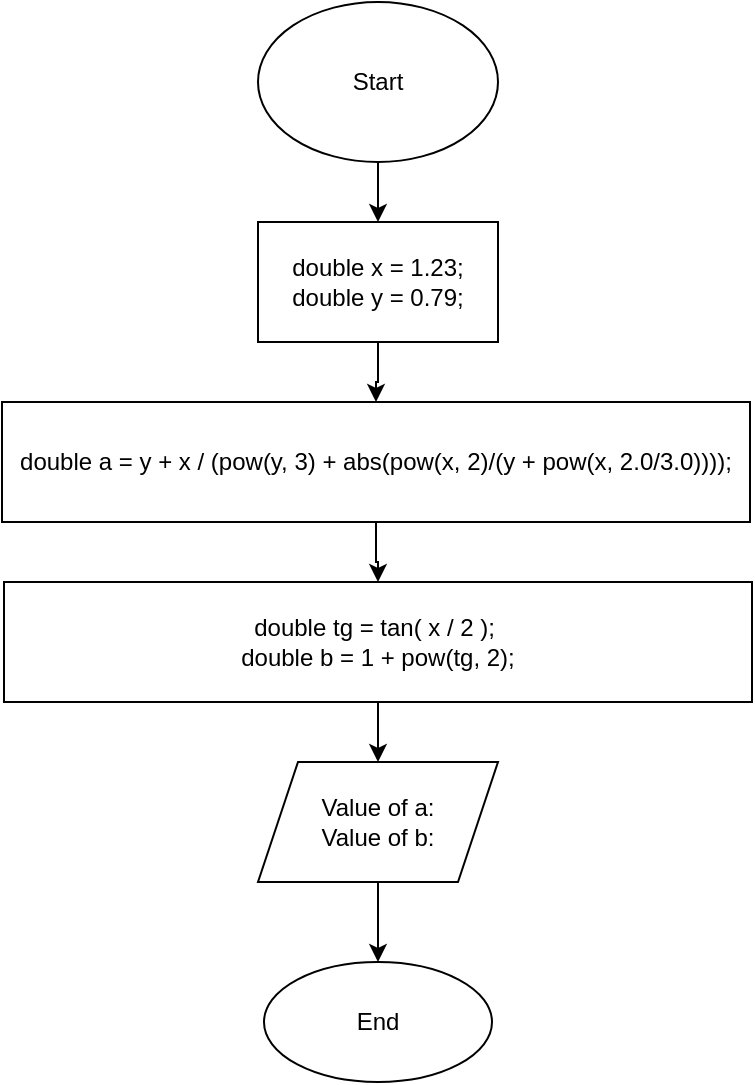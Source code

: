<mxfile version="24.8.6">
  <diagram name="Page-1" id="ZSbQIbWOCOKgJizHfT5Z">
    <mxGraphModel dx="712" dy="823" grid="1" gridSize="10" guides="1" tooltips="1" connect="1" arrows="1" fold="1" page="1" pageScale="1" pageWidth="827" pageHeight="1169" math="0" shadow="0">
      <root>
        <mxCell id="0" />
        <mxCell id="1" parent="0" />
        <mxCell id="48IlKQiQu7yWEoJTAOXK-3" value="" style="edgeStyle=orthogonalEdgeStyle;rounded=0;orthogonalLoop=1;jettySize=auto;html=1;" edge="1" parent="1" source="48IlKQiQu7yWEoJTAOXK-1" target="48IlKQiQu7yWEoJTAOXK-2">
          <mxGeometry relative="1" as="geometry" />
        </mxCell>
        <mxCell id="48IlKQiQu7yWEoJTAOXK-1" value="Start" style="ellipse;whiteSpace=wrap;html=1;" vertex="1" parent="1">
          <mxGeometry x="294" y="30" width="120" height="80" as="geometry" />
        </mxCell>
        <mxCell id="48IlKQiQu7yWEoJTAOXK-5" value="" style="edgeStyle=orthogonalEdgeStyle;rounded=0;orthogonalLoop=1;jettySize=auto;html=1;" edge="1" parent="1" source="48IlKQiQu7yWEoJTAOXK-2" target="48IlKQiQu7yWEoJTAOXK-4">
          <mxGeometry relative="1" as="geometry" />
        </mxCell>
        <mxCell id="48IlKQiQu7yWEoJTAOXK-2" value="double x = 1.23;&lt;div&gt;double y = 0.79;&lt;/div&gt;" style="whiteSpace=wrap;html=1;" vertex="1" parent="1">
          <mxGeometry x="294" y="140" width="120" height="60" as="geometry" />
        </mxCell>
        <mxCell id="48IlKQiQu7yWEoJTAOXK-7" value="" style="edgeStyle=orthogonalEdgeStyle;rounded=0;orthogonalLoop=1;jettySize=auto;html=1;" edge="1" parent="1" source="48IlKQiQu7yWEoJTAOXK-4" target="48IlKQiQu7yWEoJTAOXK-6">
          <mxGeometry relative="1" as="geometry" />
        </mxCell>
        <mxCell id="48IlKQiQu7yWEoJTAOXK-4" value="double a = y + x / (pow(y, 3) + abs(pow(x, 2)/(y + pow(x, 2.0/3.0))));" style="whiteSpace=wrap;html=1;" vertex="1" parent="1">
          <mxGeometry x="166" y="230" width="374" height="60" as="geometry" />
        </mxCell>
        <mxCell id="48IlKQiQu7yWEoJTAOXK-9" value="" style="edgeStyle=orthogonalEdgeStyle;rounded=0;orthogonalLoop=1;jettySize=auto;html=1;" edge="1" parent="1" source="48IlKQiQu7yWEoJTAOXK-6" target="48IlKQiQu7yWEoJTAOXK-8">
          <mxGeometry relative="1" as="geometry" />
        </mxCell>
        <mxCell id="48IlKQiQu7yWEoJTAOXK-6" value="double tg = tan( x / 2 );&amp;nbsp;&lt;div&gt;double b = 1 + pow(tg, 2);&lt;/div&gt;" style="whiteSpace=wrap;html=1;" vertex="1" parent="1">
          <mxGeometry x="167" y="320" width="374" height="60" as="geometry" />
        </mxCell>
        <mxCell id="48IlKQiQu7yWEoJTAOXK-11" value="" style="edgeStyle=orthogonalEdgeStyle;rounded=0;orthogonalLoop=1;jettySize=auto;html=1;" edge="1" parent="1" source="48IlKQiQu7yWEoJTAOXK-8" target="48IlKQiQu7yWEoJTAOXK-10">
          <mxGeometry relative="1" as="geometry" />
        </mxCell>
        <mxCell id="48IlKQiQu7yWEoJTAOXK-8" value="Value of a:&lt;div&gt;Value of b:&lt;/div&gt;" style="shape=parallelogram;perimeter=parallelogramPerimeter;whiteSpace=wrap;html=1;fixedSize=1;" vertex="1" parent="1">
          <mxGeometry x="294" y="410" width="120" height="60" as="geometry" />
        </mxCell>
        <mxCell id="48IlKQiQu7yWEoJTAOXK-10" value="End" style="ellipse;whiteSpace=wrap;html=1;" vertex="1" parent="1">
          <mxGeometry x="297" y="510" width="114" height="60" as="geometry" />
        </mxCell>
      </root>
    </mxGraphModel>
  </diagram>
</mxfile>
